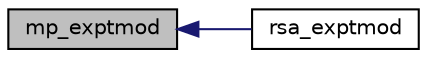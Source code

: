 digraph G
{
  edge [fontname="Helvetica",fontsize="10",labelfontname="Helvetica",labelfontsize="10"];
  node [fontname="Helvetica",fontsize="10",shape=record];
  rankdir="LR";
  Node1 [label="mp_exptmod",height=0.2,width=0.4,color="black", fillcolor="grey75", style="filled" fontcolor="black"];
  Node1 -> Node2 [dir="back",color="midnightblue",fontsize="10",style="solid",fontname="Helvetica"];
  Node2 [label="rsa_exptmod",height=0.2,width=0.4,color="black", fillcolor="white", style="filled",URL="$rsa__exptmod_8c.html#ac27e36e9024024137a00eef960708505"];
}
